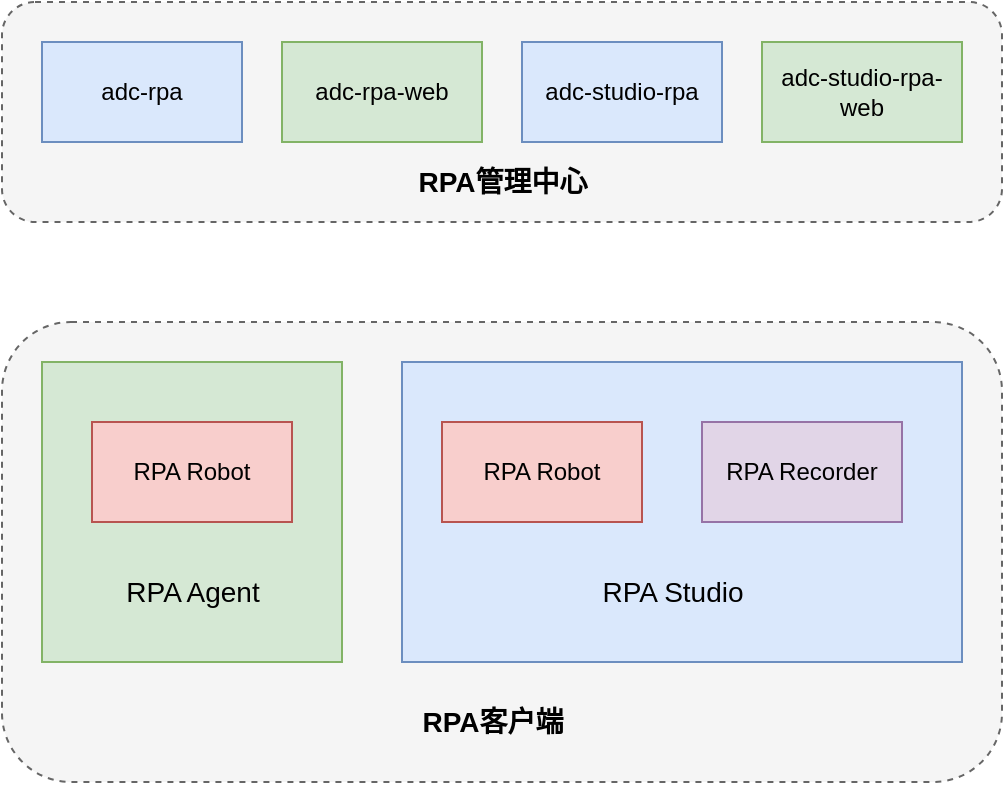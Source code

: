 <mxfile version="16.5.2" type="github">
  <diagram id="wU1skhxQD_yNddPGJ0A4" name="第 1 页">
    <mxGraphModel dx="1422" dy="762" grid="1" gridSize="10" guides="1" tooltips="1" connect="1" arrows="1" fold="1" page="1" pageScale="1" pageWidth="827" pageHeight="1169" math="0" shadow="0">
      <root>
        <mxCell id="0" />
        <mxCell id="1" parent="0" />
        <mxCell id="lZY1SaBGRvof_SRD84yj-26" value="" style="rounded=1;whiteSpace=wrap;html=1;fontFamily=Helvetica;fontSize=12;dashed=1;fillColor=#f5f5f5;fontColor=#333333;strokeColor=#666666;" vertex="1" parent="1">
          <mxGeometry x="160" y="280" width="500" height="110" as="geometry" />
        </mxCell>
        <mxCell id="lZY1SaBGRvof_SRD84yj-19" value="adc-rpa" style="rounded=0;whiteSpace=wrap;html=1;fontFamily=Helvetica;fontSize=12;fillColor=#dae8fc;strokeColor=#6c8ebf;" vertex="1" parent="1">
          <mxGeometry x="180" y="300" width="100" height="50" as="geometry" />
        </mxCell>
        <mxCell id="lZY1SaBGRvof_SRD84yj-21" value="adc-rpa-web" style="rounded=0;whiteSpace=wrap;html=1;fontFamily=Helvetica;fontSize=12;fillColor=#d5e8d4;strokeColor=#82b366;" vertex="1" parent="1">
          <mxGeometry x="300" y="300" width="100" height="50" as="geometry" />
        </mxCell>
        <mxCell id="lZY1SaBGRvof_SRD84yj-23" value="adc-studio-rpa" style="rounded=0;whiteSpace=wrap;html=1;fontFamily=Helvetica;fontSize=12;fillColor=#dae8fc;strokeColor=#6c8ebf;" vertex="1" parent="1">
          <mxGeometry x="420" y="300" width="100" height="50" as="geometry" />
        </mxCell>
        <mxCell id="lZY1SaBGRvof_SRD84yj-24" value="adc-studio-rpa-web" style="rounded=0;whiteSpace=wrap;html=1;fontFamily=Helvetica;fontSize=12;fillColor=#d5e8d4;strokeColor=#82b366;" vertex="1" parent="1">
          <mxGeometry x="540" y="300" width="100" height="50" as="geometry" />
        </mxCell>
        <mxCell id="lZY1SaBGRvof_SRD84yj-29" style="edgeStyle=orthogonalEdgeStyle;rounded=0;orthogonalLoop=1;jettySize=auto;html=1;exitX=0.5;exitY=1;exitDx=0;exitDy=0;fontFamily=Helvetica;fontSize=12;strokeWidth=1;" edge="1" parent="1" source="lZY1SaBGRvof_SRD84yj-26" target="lZY1SaBGRvof_SRD84yj-26">
          <mxGeometry relative="1" as="geometry" />
        </mxCell>
        <mxCell id="lZY1SaBGRvof_SRD84yj-30" value="RPA管理中心" style="text;html=1;align=center;verticalAlign=middle;resizable=0;points=[];autosize=1;strokeColor=none;fillColor=none;fontSize=14;fontFamily=Helvetica;fontStyle=1" vertex="1" parent="1">
          <mxGeometry x="360" y="360" width="100" height="20" as="geometry" />
        </mxCell>
        <mxCell id="lZY1SaBGRvof_SRD84yj-31" value="" style="rounded=1;whiteSpace=wrap;html=1;fontFamily=Helvetica;fontSize=12;dashed=1;fillColor=#f5f5f5;fontColor=#333333;strokeColor=#666666;" vertex="1" parent="1">
          <mxGeometry x="160" y="440" width="500" height="230" as="geometry" />
        </mxCell>
        <mxCell id="lZY1SaBGRvof_SRD84yj-32" value="" style="rounded=0;whiteSpace=wrap;html=1;fontFamily=Helvetica;fontSize=12;fillColor=#d5e8d4;strokeColor=#82b366;" vertex="1" parent="1">
          <mxGeometry x="180" y="460" width="150" height="150" as="geometry" />
        </mxCell>
        <mxCell id="lZY1SaBGRvof_SRD84yj-33" value="" style="rounded=0;whiteSpace=wrap;html=1;fontFamily=Helvetica;fontSize=12;fillColor=#dae8fc;strokeColor=#6c8ebf;" vertex="1" parent="1">
          <mxGeometry x="360" y="460" width="280" height="150" as="geometry" />
        </mxCell>
        <mxCell id="lZY1SaBGRvof_SRD84yj-34" value="RPA Robot" style="rounded=0;whiteSpace=wrap;html=1;fontFamily=Helvetica;fontSize=12;fillColor=#f8cecc;strokeColor=#b85450;" vertex="1" parent="1">
          <mxGeometry x="380" y="490" width="100" height="50" as="geometry" />
        </mxCell>
        <mxCell id="lZY1SaBGRvof_SRD84yj-35" value="RPA Recorder" style="rounded=0;whiteSpace=wrap;html=1;fontFamily=Helvetica;fontSize=12;fillColor=#e1d5e7;strokeColor=#9673a6;" vertex="1" parent="1">
          <mxGeometry x="510" y="490" width="100" height="50" as="geometry" />
        </mxCell>
        <mxCell id="lZY1SaBGRvof_SRD84yj-44" style="edgeStyle=orthogonalEdgeStyle;rounded=0;orthogonalLoop=1;jettySize=auto;html=1;fontFamily=Helvetica;fontSize=14;strokeWidth=1;strokeColor=none;" edge="1" parent="1" source="lZY1SaBGRvof_SRD84yj-36" target="lZY1SaBGRvof_SRD84yj-21">
          <mxGeometry relative="1" as="geometry" />
        </mxCell>
        <mxCell id="lZY1SaBGRvof_SRD84yj-36" value="RPA Robot" style="rounded=0;whiteSpace=wrap;html=1;fontFamily=Helvetica;fontSize=12;fillColor=#f8cecc;strokeColor=#b85450;" vertex="1" parent="1">
          <mxGeometry x="205" y="490" width="100" height="50" as="geometry" />
        </mxCell>
        <mxCell id="lZY1SaBGRvof_SRD84yj-37" value="RPA Agent" style="text;html=1;align=center;verticalAlign=middle;resizable=0;points=[];autosize=1;strokeColor=none;fillColor=none;fontSize=14;fontFamily=Helvetica;" vertex="1" parent="1">
          <mxGeometry x="215" y="565" width="80" height="20" as="geometry" />
        </mxCell>
        <mxCell id="lZY1SaBGRvof_SRD84yj-38" value="RPA Studio" style="text;html=1;align=center;verticalAlign=middle;resizable=0;points=[];autosize=1;strokeColor=none;fillColor=none;fontSize=14;fontFamily=Helvetica;" vertex="1" parent="1">
          <mxGeometry x="450" y="565" width="90" height="20" as="geometry" />
        </mxCell>
        <mxCell id="lZY1SaBGRvof_SRD84yj-42" value="RPA客户端" style="text;html=1;align=center;verticalAlign=middle;resizable=0;points=[];autosize=1;strokeColor=none;fillColor=none;fontSize=14;fontFamily=Helvetica;fontStyle=1" vertex="1" parent="1">
          <mxGeometry x="360" y="630" width="90" height="20" as="geometry" />
        </mxCell>
      </root>
    </mxGraphModel>
  </diagram>
</mxfile>
